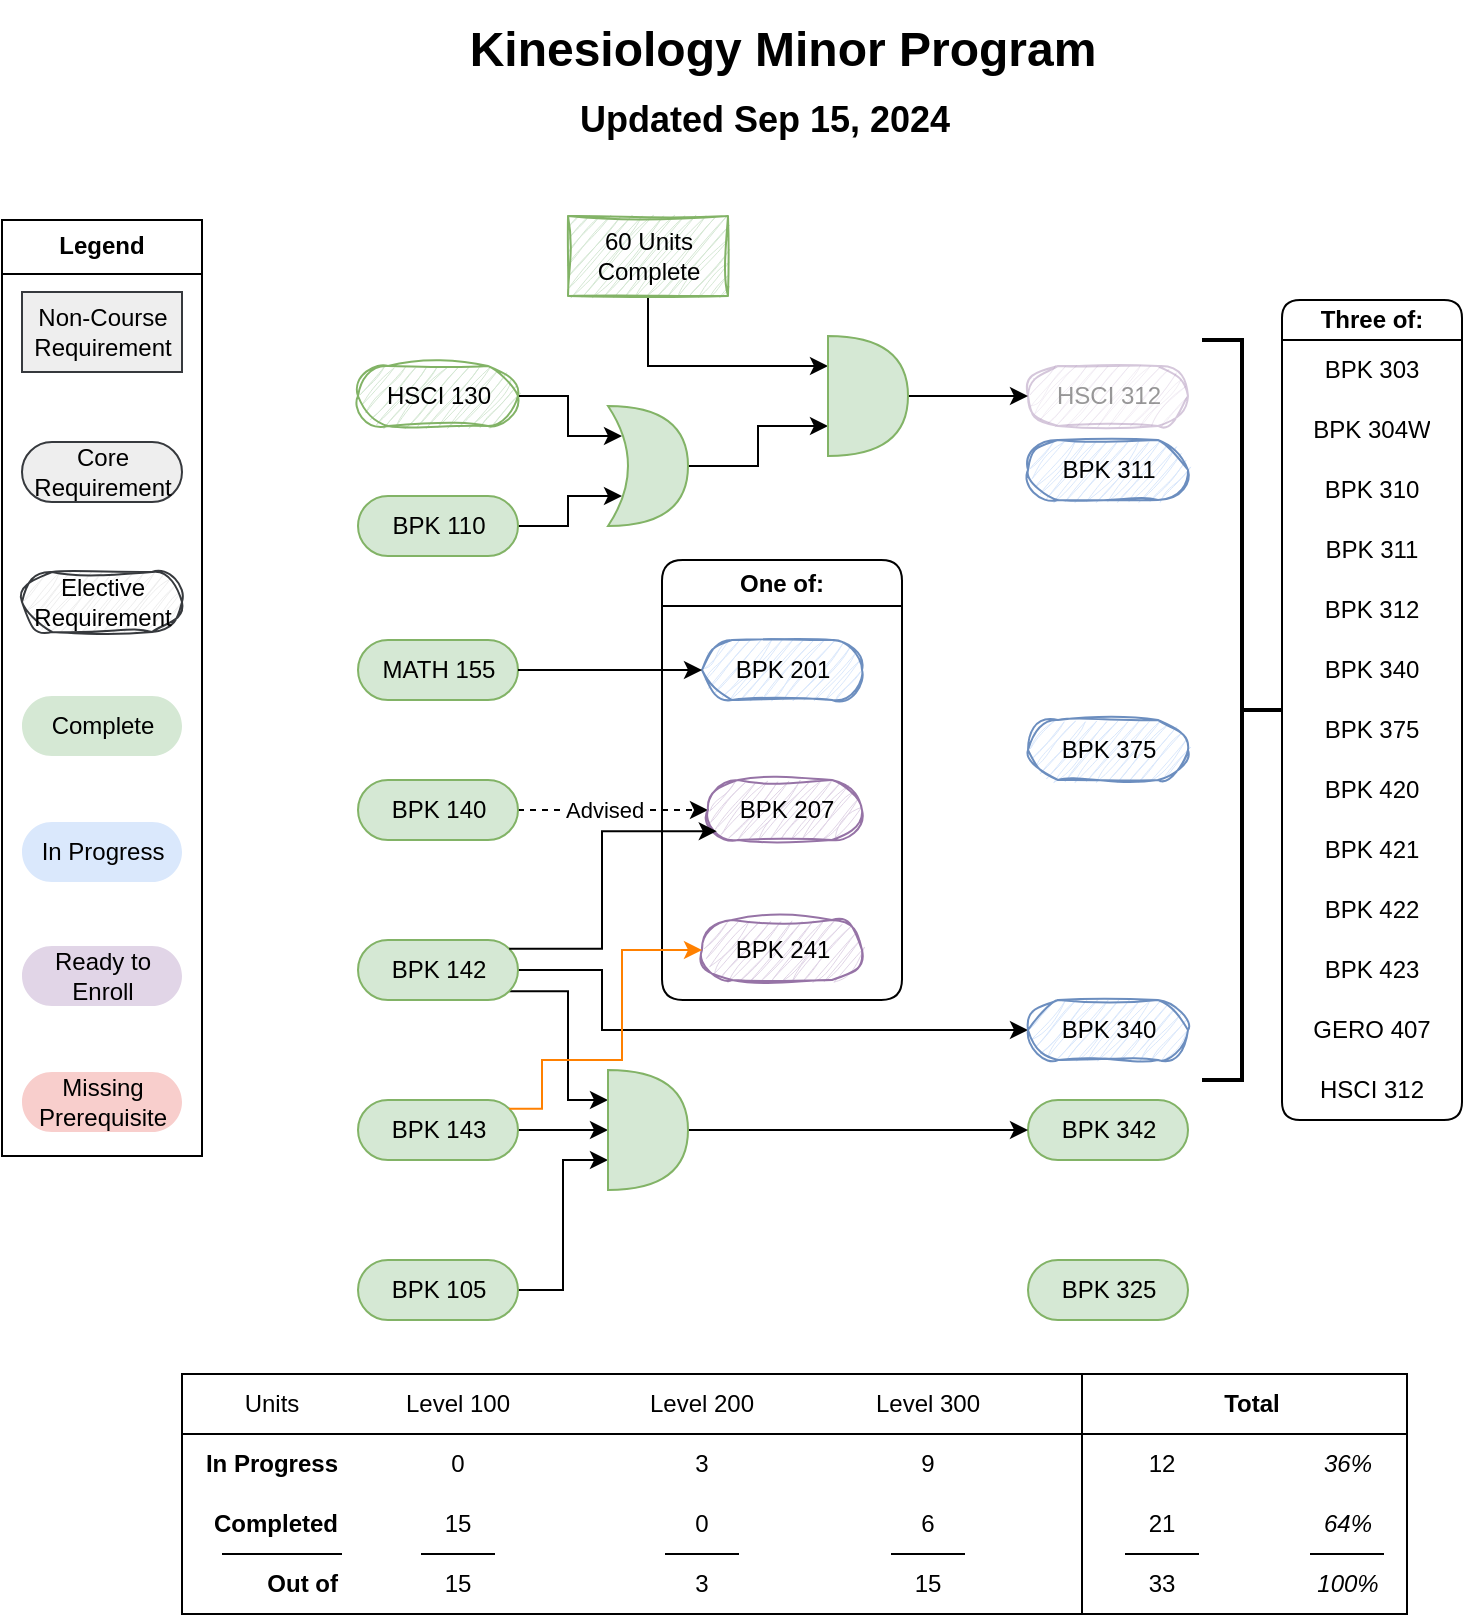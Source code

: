 <mxfile version="24.7.8">
  <diagram id="oRHZXf_7kzQQBno32S_X" name="Page-1">
    <mxGraphModel dx="898" dy="890" grid="1" gridSize="10" guides="1" tooltips="1" connect="1" arrows="1" fold="1" page="1" pageScale="1" pageWidth="850" pageHeight="1100" background="#ffffff" math="0" shadow="0">
      <root>
        <mxCell id="0" />
        <mxCell id="W3TFd2X2cm_PyBwLdbxR-7" value="Background" style="" parent="0" />
        <object label="BPK 311" Code="311" Department="BPK" Units="3" Course="Applied Human Nutrition" id="XY8hQe_RvVQksCa53cMi-2">
          <mxCell style="html=1;dashed=0;whitespace=wrap;shape=mxgraph.dfd.start;fillColor=#dae8fc;strokeColor=#6c8ebf;sketch=1;curveFitting=1;jiggle=2;" vertex="1" parent="W3TFd2X2cm_PyBwLdbxR-7">
            <mxGeometry x="553" y="320" width="80" height="30" as="geometry" />
          </mxCell>
        </object>
        <mxCell id="4BHLoPZqxFKhShOrZBmn-14" value="Box Arrangement" parent="0" />
        <mxCell id="4BHLoPZqxFKhShOrZBmn-17" value="One of:" style="swimlane;whiteSpace=wrap;html=1;rounded=1;glass=0;swimlaneFillColor=default;movable=1;resizable=1;rotatable=1;deletable=1;editable=1;locked=0;connectable=1;" parent="4BHLoPZqxFKhShOrZBmn-14" vertex="1">
          <mxGeometry x="370" y="380" width="120" height="220" as="geometry">
            <mxRectangle x="370" y="380" width="80" height="30" as="alternateBounds" />
          </mxGeometry>
        </mxCell>
        <mxCell id="4BHLoPZqxFKhShOrZBmn-18" value="" style="strokeWidth=2;html=1;shape=mxgraph.flowchart.annotation_2;align=left;labelPosition=right;pointerEvents=1;rotation=-180;" parent="4BHLoPZqxFKhShOrZBmn-14" vertex="1">
          <mxGeometry x="640" y="270" width="40" height="370" as="geometry" />
        </mxCell>
        <mxCell id="4BHLoPZqxFKhShOrZBmn-19" value="Three of:" style="swimlane;fontStyle=1;childLayout=stackLayout;horizontal=1;startSize=20;horizontalStack=0;resizeParent=1;resizeParentMax=0;resizeLast=0;collapsible=1;marginBottom=0;whiteSpace=wrap;html=1;rounded=1;align=center;" parent="4BHLoPZqxFKhShOrZBmn-14" vertex="1">
          <mxGeometry x="680" y="250" width="90" height="410" as="geometry" />
        </mxCell>
        <mxCell id="4BHLoPZqxFKhShOrZBmn-20" value="BPK 303" style="text;strokeColor=none;fillColor=none;align=center;verticalAlign=middle;spacingLeft=4;spacingRight=4;overflow=hidden;points=[[0,0.5],[1,0.5]];portConstraint=eastwest;rotatable=0;whiteSpace=wrap;html=1;" parent="4BHLoPZqxFKhShOrZBmn-19" vertex="1">
          <mxGeometry y="20" width="90" height="30" as="geometry" />
        </mxCell>
        <mxCell id="4BHLoPZqxFKhShOrZBmn-21" value="BPK 304W" style="text;strokeColor=none;fillColor=none;align=center;verticalAlign=middle;spacingLeft=4;spacingRight=4;overflow=hidden;points=[[0,0.5],[1,0.5]];portConstraint=eastwest;rotatable=0;whiteSpace=wrap;html=1;" parent="4BHLoPZqxFKhShOrZBmn-19" vertex="1">
          <mxGeometry y="50" width="90" height="30" as="geometry" />
        </mxCell>
        <mxCell id="4BHLoPZqxFKhShOrZBmn-22" value="BPK 310" style="text;strokeColor=none;fillColor=none;align=center;verticalAlign=middle;spacingLeft=4;spacingRight=4;overflow=hidden;points=[[0,0.5],[1,0.5]];portConstraint=eastwest;rotatable=0;whiteSpace=wrap;html=1;" parent="4BHLoPZqxFKhShOrZBmn-19" vertex="1">
          <mxGeometry y="80" width="90" height="30" as="geometry" />
        </mxCell>
        <mxCell id="4BHLoPZqxFKhShOrZBmn-28" value="BPK 311" style="text;strokeColor=none;fillColor=none;align=center;verticalAlign=middle;spacingLeft=4;spacingRight=4;overflow=hidden;points=[[0,0.5],[1,0.5]];portConstraint=eastwest;rotatable=0;whiteSpace=wrap;html=1;" parent="4BHLoPZqxFKhShOrZBmn-19" vertex="1">
          <mxGeometry y="110" width="90" height="30" as="geometry" />
        </mxCell>
        <mxCell id="4BHLoPZqxFKhShOrZBmn-29" value="BPK 312" style="text;strokeColor=none;fillColor=none;align=center;verticalAlign=middle;spacingLeft=4;spacingRight=4;overflow=hidden;points=[[0,0.5],[1,0.5]];portConstraint=eastwest;rotatable=0;whiteSpace=wrap;html=1;" parent="4BHLoPZqxFKhShOrZBmn-19" vertex="1">
          <mxGeometry y="140" width="90" height="30" as="geometry" />
        </mxCell>
        <mxCell id="4BHLoPZqxFKhShOrZBmn-30" value="BPK 340" style="text;strokeColor=none;fillColor=none;align=center;verticalAlign=middle;spacingLeft=4;spacingRight=4;overflow=hidden;points=[[0,0.5],[1,0.5]];portConstraint=eastwest;rotatable=0;whiteSpace=wrap;html=1;" parent="4BHLoPZqxFKhShOrZBmn-19" vertex="1">
          <mxGeometry y="170" width="90" height="30" as="geometry" />
        </mxCell>
        <mxCell id="4BHLoPZqxFKhShOrZBmn-31" value="BPK 375" style="text;strokeColor=none;fillColor=none;align=center;verticalAlign=middle;spacingLeft=4;spacingRight=4;overflow=hidden;points=[[0,0.5],[1,0.5]];portConstraint=eastwest;rotatable=0;whiteSpace=wrap;html=1;" parent="4BHLoPZqxFKhShOrZBmn-19" vertex="1">
          <mxGeometry y="200" width="90" height="30" as="geometry" />
        </mxCell>
        <mxCell id="4BHLoPZqxFKhShOrZBmn-32" value="BPK 420" style="text;strokeColor=none;fillColor=none;align=center;verticalAlign=middle;spacingLeft=4;spacingRight=4;overflow=hidden;points=[[0,0.5],[1,0.5]];portConstraint=eastwest;rotatable=0;whiteSpace=wrap;html=1;" parent="4BHLoPZqxFKhShOrZBmn-19" vertex="1">
          <mxGeometry y="230" width="90" height="30" as="geometry" />
        </mxCell>
        <mxCell id="4BHLoPZqxFKhShOrZBmn-33" value="BPK 421" style="text;strokeColor=none;fillColor=none;align=center;verticalAlign=middle;spacingLeft=4;spacingRight=4;overflow=hidden;points=[[0,0.5],[1,0.5]];portConstraint=eastwest;rotatable=0;whiteSpace=wrap;html=1;" parent="4BHLoPZqxFKhShOrZBmn-19" vertex="1">
          <mxGeometry y="260" width="90" height="30" as="geometry" />
        </mxCell>
        <mxCell id="4BHLoPZqxFKhShOrZBmn-34" value="BPK 422" style="text;strokeColor=none;fillColor=none;align=center;verticalAlign=middle;spacingLeft=4;spacingRight=4;overflow=hidden;points=[[0,0.5],[1,0.5]];portConstraint=eastwest;rotatable=0;whiteSpace=wrap;html=1;" parent="4BHLoPZqxFKhShOrZBmn-19" vertex="1">
          <mxGeometry y="290" width="90" height="30" as="geometry" />
        </mxCell>
        <mxCell id="4BHLoPZqxFKhShOrZBmn-35" value="BPK 423" style="text;strokeColor=none;fillColor=none;align=center;verticalAlign=middle;spacingLeft=4;spacingRight=4;overflow=hidden;points=[[0,0.5],[1,0.5]];portConstraint=eastwest;rotatable=0;whiteSpace=wrap;html=1;" parent="4BHLoPZqxFKhShOrZBmn-19" vertex="1">
          <mxGeometry y="320" width="90" height="30" as="geometry" />
        </mxCell>
        <mxCell id="4BHLoPZqxFKhShOrZBmn-36" value="GERO 407" style="text;strokeColor=none;fillColor=none;align=center;verticalAlign=middle;spacingLeft=4;spacingRight=4;overflow=hidden;points=[[0,0.5],[1,0.5]];portConstraint=eastwest;rotatable=0;whiteSpace=wrap;html=1;" parent="4BHLoPZqxFKhShOrZBmn-19" vertex="1">
          <mxGeometry y="350" width="90" height="30" as="geometry" />
        </mxCell>
        <mxCell id="4BHLoPZqxFKhShOrZBmn-37" value="HSCI 312" style="text;strokeColor=none;fillColor=none;align=center;verticalAlign=middle;spacingLeft=4;spacingRight=4;overflow=hidden;points=[[0,0.5],[1,0.5]];portConstraint=eastwest;rotatable=0;whiteSpace=wrap;html=1;" parent="4BHLoPZqxFKhShOrZBmn-19" vertex="1">
          <mxGeometry y="380" width="90" height="30" as="geometry" />
        </mxCell>
        <mxCell id="1" value="Diagram" parent="0" />
        <mxCell id="cINZNil0Zcbs7LyowT9o-32" value="" style="rounded=0;whiteSpace=wrap;html=1;shadow=0;glass=0;sketch=0;strokeColor=default;" parent="1" vertex="1">
          <mxGeometry x="130" y="787" width="612.5" height="120" as="geometry" />
        </mxCell>
        <mxCell id="cINZNil0Zcbs7LyowT9o-31" value="" style="rounded=0;whiteSpace=wrap;html=1;shadow=0;glass=0;sketch=0;strokeColor=default;" parent="1" vertex="1">
          <mxGeometry x="40" y="210" width="100" height="468" as="geometry" />
        </mxCell>
        <mxCell id="3WOV2BCKVk76SARKrsxa-23" style="edgeStyle=orthogonalEdgeStyle;rounded=0;orthogonalLoop=1;jettySize=auto;html=1;exitX=1;exitY=0.5;exitDx=0;exitDy=0;exitPerimeter=0;entryX=0.175;entryY=0.75;entryDx=0;entryDy=0;entryPerimeter=0;" parent="1" source="3WOV2BCKVk76SARKrsxa-2" target="3WOV2BCKVk76SARKrsxa-22" edge="1">
          <mxGeometry relative="1" as="geometry">
            <Array as="points">
              <mxPoint x="323" y="363" />
              <mxPoint x="323" y="348" />
            </Array>
          </mxGeometry>
        </mxCell>
        <object label="BPK 110" Course="Human Nutrition: Current Issues" Code="110" Units="3" Department="BPK" id="3WOV2BCKVk76SARKrsxa-2">
          <mxCell style="html=1;dashed=0;whitespace=wrap;shape=mxgraph.dfd.start;fillColor=#d5e8d4;strokeColor=#82b366;perimeterSpacing=0;shadow=0;" parent="1" vertex="1">
            <mxGeometry x="218" y="348" width="80" height="30" as="geometry" />
          </mxCell>
        </object>
        <mxCell id="3WOV2BCKVk76SARKrsxa-16" value="Advised" style="edgeStyle=orthogonalEdgeStyle;rounded=0;orthogonalLoop=1;jettySize=auto;html=1;exitX=1;exitY=0.5;exitDx=0;exitDy=0;exitPerimeter=0;dashed=1;entryX=0;entryY=0.5;entryDx=0;entryDy=0;entryPerimeter=0;labelPosition=right;verticalLabelPosition=middle;align=left;verticalAlign=middle;" parent="1" source="3WOV2BCKVk76SARKrsxa-3" target="3WOV2BCKVk76SARKrsxa-8" edge="1">
          <mxGeometry x="-0.537" relative="1" as="geometry">
            <mxPoint x="383" y="505" as="targetPoint" />
            <mxPoint as="offset" />
            <Array as="points">
              <mxPoint x="330" y="505" />
              <mxPoint x="330" y="505" />
            </Array>
          </mxGeometry>
        </mxCell>
        <object label="BPK 140" Course="Contemporary Health Issues" Department="BPK" Code="140" Units="3" id="3WOV2BCKVk76SARKrsxa-3">
          <mxCell style="html=1;dashed=0;whitespace=wrap;shape=mxgraph.dfd.start;fillColor=#d5e8d4;strokeColor=#82b366;" parent="1" vertex="1">
            <mxGeometry x="218" y="490" width="80" height="30" as="geometry" />
          </mxCell>
        </object>
        <mxCell id="3WOV2BCKVk76SARKrsxa-15" style="edgeStyle=orthogonalEdgeStyle;rounded=0;orthogonalLoop=1;jettySize=auto;html=1;exitX=1;exitY=0.5;exitDx=0;exitDy=0;exitPerimeter=0;entryX=0;entryY=0.5;entryDx=0;entryDy=0;entryPerimeter=0;" parent="1" source="3WOV2BCKVk76SARKrsxa-4" target="3WOV2BCKVk76SARKrsxa-10" edge="1">
          <mxGeometry relative="1" as="geometry">
            <Array as="points">
              <mxPoint x="340" y="585" />
              <mxPoint x="340" y="615" />
            </Array>
          </mxGeometry>
        </mxCell>
        <mxCell id="3WOV2BCKVk76SARKrsxa-21" style="edgeStyle=orthogonalEdgeStyle;rounded=0;orthogonalLoop=1;jettySize=auto;html=1;exitX=0;exitY=0;exitDx=75.605;exitDy=25.605;exitPerimeter=0;entryX=0;entryY=0.25;entryDx=0;entryDy=0;entryPerimeter=0;" parent="1" source="3WOV2BCKVk76SARKrsxa-4" target="3WOV2BCKVk76SARKrsxa-17" edge="1">
          <mxGeometry relative="1" as="geometry">
            <Array as="points">
              <mxPoint x="323" y="596" />
              <mxPoint x="323" y="650" />
            </Array>
          </mxGeometry>
        </mxCell>
        <object label="BPK 142" Course="Introduction to BPK" Code="142" Units="3" Department="BPK" id="3WOV2BCKVk76SARKrsxa-4">
          <mxCell style="html=1;dashed=0;whitespace=wrap;shape=mxgraph.dfd.start;fillColor=#d5e8d4;strokeColor=#82b366;" parent="1" vertex="1">
            <mxGeometry x="218" y="570" width="80" height="30" as="geometry" />
          </mxCell>
        </object>
        <mxCell id="3WOV2BCKVk76SARKrsxa-19" style="edgeStyle=orthogonalEdgeStyle;rounded=0;orthogonalLoop=1;jettySize=auto;html=1;exitX=1;exitY=0.5;exitDx=0;exitDy=0;exitPerimeter=0;entryX=0;entryY=0.5;entryDx=0;entryDy=0;entryPerimeter=0;" parent="1" source="3WOV2BCKVk76SARKrsxa-5" target="3WOV2BCKVk76SARKrsxa-17" edge="1">
          <mxGeometry relative="1" as="geometry" />
        </mxCell>
        <object label="BPK 143" Course="Exercise: Health and Performance" Department="BPK" Code="143" Units="3" id="3WOV2BCKVk76SARKrsxa-5">
          <mxCell style="html=1;dashed=0;whitespace=wrap;shape=mxgraph.dfd.start;fillColor=#d5e8d4;strokeColor=#82b366;" parent="1" vertex="1">
            <mxGeometry x="218" y="650" width="80" height="30" as="geometry" />
          </mxCell>
        </object>
        <mxCell id="3WOV2BCKVk76SARKrsxa-20" style="edgeStyle=orthogonalEdgeStyle;rounded=0;orthogonalLoop=1;jettySize=auto;html=1;exitX=1;exitY=0.5;exitDx=0;exitDy=0;exitPerimeter=0;entryX=0;entryY=0.75;entryDx=0;entryDy=0;entryPerimeter=0;" parent="1" source="3WOV2BCKVk76SARKrsxa-7" target="3WOV2BCKVk76SARKrsxa-17" edge="1">
          <mxGeometry relative="1" as="geometry" />
        </mxCell>
        <object label="BPK 105" Course="Fundamentals of Human Structure and Function" Department="BPK" Code="105" Units="3" id="3WOV2BCKVk76SARKrsxa-7">
          <mxCell style="html=1;dashed=0;whitespace=wrap;shape=mxgraph.dfd.start;fillColor=#d5e8d4;strokeColor=#82b366;" parent="1" vertex="1">
            <mxGeometry x="218" y="730" width="80" height="30" as="geometry" />
          </mxCell>
        </object>
        <object label="BPK 207" Course="Sensorimotor Control and Learning" Units="3" Department="BPK" Code="207" id="3WOV2BCKVk76SARKrsxa-8">
          <mxCell style="html=1;dashed=0;whitespace=wrap;shape=mxgraph.dfd.start;fillColor=#e1d5e7;strokeColor=#9673a6;sketch=1;curveFitting=1;jiggle=2;" parent="1" vertex="1">
            <mxGeometry x="393" y="490" width="77" height="30" as="geometry" />
          </mxCell>
        </object>
        <object label="BPK 342" Code="342" Department="BPK" Units="3" Course="Active Health" id="3WOV2BCKVk76SARKrsxa-9">
          <mxCell style="html=1;dashed=0;whitespace=wrap;shape=mxgraph.dfd.start;fillColor=#d5e8d4;strokeColor=#82b366;" parent="1" vertex="1">
            <mxGeometry x="553" y="650" width="80" height="30" as="geometry" />
          </mxCell>
        </object>
        <object label="BPK 340" Code="340" Department="BPK" Units="3" Course="Active Health: Behaviour and Promotion" id="3WOV2BCKVk76SARKrsxa-10">
          <mxCell style="html=1;dashed=0;whitespace=wrap;shape=mxgraph.dfd.start;fillColor=#dae8fc;strokeColor=#6c8ebf;sketch=1;curveFitting=1;jiggle=2;" parent="1" vertex="1">
            <mxGeometry x="553" y="600" width="80" height="30" as="geometry" />
          </mxCell>
        </object>
        <object label="BPK 375" Code="375" Department="BPK" Units="3" Course="Human Growth and Development" id="3WOV2BCKVk76SARKrsxa-11">
          <mxCell style="html=1;dashed=0;whitespace=wrap;shape=mxgraph.dfd.start;fillColor=#dae8fc;strokeColor=#6c8ebf;sketch=1;curveFitting=1;jiggle=2;" parent="1" vertex="1">
            <mxGeometry x="553" y="460" width="80" height="30" as="geometry" />
          </mxCell>
        </object>
        <object label="HSCI 312" Department="HSCI" Code="312" Units="3" Course="Health Promotion: Individuals and Communities" id="3WOV2BCKVk76SARKrsxa-12">
          <mxCell style="html=1;dashed=0;whitespace=wrap;shape=mxgraph.dfd.start;fillColor=#e1d5e7;strokeColor=#9673a6;sketch=1;curveFitting=1;jiggle=2;opacity=40;textOpacity=40;" parent="1" vertex="1">
            <mxGeometry x="553" y="283" width="80" height="30" as="geometry" />
          </mxCell>
        </object>
        <mxCell id="3WOV2BCKVk76SARKrsxa-18" style="edgeStyle=orthogonalEdgeStyle;rounded=0;orthogonalLoop=1;jettySize=auto;html=1;exitX=1;exitY=0.5;exitDx=0;exitDy=0;exitPerimeter=0;entryX=0;entryY=0.5;entryDx=0;entryDy=0;entryPerimeter=0;" parent="1" source="3WOV2BCKVk76SARKrsxa-17" target="3WOV2BCKVk76SARKrsxa-9" edge="1">
          <mxGeometry relative="1" as="geometry" />
        </mxCell>
        <mxCell id="3WOV2BCKVk76SARKrsxa-17" value="" style="shape=or;whiteSpace=wrap;html=1;fillColor=#d5e8d4;strokeColor=#82b366;" parent="1" vertex="1">
          <mxGeometry x="343" y="635" width="40" height="60" as="geometry" />
        </mxCell>
        <mxCell id="3WOV2BCKVk76SARKrsxa-29" style="edgeStyle=orthogonalEdgeStyle;rounded=0;orthogonalLoop=1;jettySize=auto;html=1;exitX=1;exitY=0.5;exitDx=0;exitDy=0;exitPerimeter=0;entryX=0;entryY=0.75;entryDx=0;entryDy=0;entryPerimeter=0;" parent="1" source="3WOV2BCKVk76SARKrsxa-22" target="3WOV2BCKVk76SARKrsxa-28" edge="1">
          <mxGeometry relative="1" as="geometry" />
        </mxCell>
        <mxCell id="3WOV2BCKVk76SARKrsxa-22" value="" style="shape=xor;whiteSpace=wrap;html=1;fillColor=#d5e8d4;strokeColor=#82b366;" parent="1" vertex="1">
          <mxGeometry x="343" y="303" width="40" height="60" as="geometry" />
        </mxCell>
        <mxCell id="3WOV2BCKVk76SARKrsxa-26" style="edgeStyle=orthogonalEdgeStyle;rounded=0;orthogonalLoop=1;jettySize=auto;html=1;exitX=1;exitY=0.5;exitDx=0;exitDy=0;exitPerimeter=0;entryX=0.175;entryY=0.25;entryDx=0;entryDy=0;entryPerimeter=0;" parent="1" source="3WOV2BCKVk76SARKrsxa-25" target="3WOV2BCKVk76SARKrsxa-22" edge="1">
          <mxGeometry relative="1" as="geometry">
            <Array as="points">
              <mxPoint x="323" y="298" />
              <mxPoint x="323" y="318" />
            </Array>
          </mxGeometry>
        </mxCell>
        <object label="HSCI 130" Department="HSCI" Code="130" Units="4" Course="Foundations of Health Science" id="3WOV2BCKVk76SARKrsxa-25">
          <mxCell style="html=1;dashed=0;whitespace=wrap;shape=mxgraph.dfd.start;fillColor=#d5e8d4;strokeColor=#82b366;sketch=1;curveFitting=1;jiggle=2;" parent="1" vertex="1">
            <mxGeometry x="218" y="283" width="80" height="30" as="geometry" />
          </mxCell>
        </object>
        <mxCell id="3WOV2BCKVk76SARKrsxa-30" style="edgeStyle=orthogonalEdgeStyle;rounded=0;orthogonalLoop=1;jettySize=auto;html=1;exitX=0.5;exitY=1;exitDx=0;exitDy=0;entryX=0;entryY=0.25;entryDx=0;entryDy=0;entryPerimeter=0;" parent="1" source="3WOV2BCKVk76SARKrsxa-27" target="3WOV2BCKVk76SARKrsxa-28" edge="1">
          <mxGeometry relative="1" as="geometry" />
        </mxCell>
        <mxCell id="3WOV2BCKVk76SARKrsxa-27" value="60 Units&lt;br&gt;Complete" style="html=1;dashed=0;whitespace=wrap;fillColor=#d5e8d4;strokeColor=#82b366;sketch=1;curveFitting=1;jiggle=2;" parent="1" vertex="1">
          <mxGeometry x="323" y="208" width="80" height="40" as="geometry" />
        </mxCell>
        <mxCell id="3WOV2BCKVk76SARKrsxa-31" style="edgeStyle=orthogonalEdgeStyle;rounded=0;orthogonalLoop=1;jettySize=auto;html=1;exitX=1;exitY=0.5;exitDx=0;exitDy=0;exitPerimeter=0;entryX=0;entryY=0.5;entryDx=0;entryDy=0;entryPerimeter=0;" parent="1" source="3WOV2BCKVk76SARKrsxa-28" target="3WOV2BCKVk76SARKrsxa-12" edge="1">
          <mxGeometry relative="1" as="geometry" />
        </mxCell>
        <mxCell id="3WOV2BCKVk76SARKrsxa-28" value="" style="shape=or;whiteSpace=wrap;html=1;fillColor=#d5e8d4;strokeColor=#82b366;" parent="1" vertex="1">
          <mxGeometry x="453" y="268" width="40" height="60" as="geometry" />
        </mxCell>
        <mxCell id="3WOV2BCKVk76SARKrsxa-32" value="Kinesiology Minor Program" style="text;strokeColor=none;fillColor=none;html=1;fontSize=24;fontStyle=1;verticalAlign=middle;align=center;" parent="1" vertex="1">
          <mxGeometry x="257.5" y="100" width="345" height="50" as="geometry" />
        </mxCell>
        <mxCell id="3WOV2BCKVk76SARKrsxa-33" value="Updated Sep 15, 2024" style="text;strokeColor=none;fillColor=none;html=1;fontSize=18;fontStyle=1;verticalAlign=middle;align=center;" parent="1" vertex="1">
          <mxGeometry x="323.5" y="140" width="195" height="40" as="geometry" />
        </mxCell>
        <object label="BPK 325" Code="325" Department="BPK" Units="3" Course="Basic Human Anatomy" id="cINZNil0Zcbs7LyowT9o-3">
          <mxCell style="html=1;dashed=0;whitespace=wrap;shape=mxgraph.dfd.start;fillColor=#d5e8d4;strokeColor=#82b366;" parent="1" vertex="1">
            <mxGeometry x="553" y="730" width="80" height="30" as="geometry" />
          </mxCell>
        </object>
        <mxCell id="cINZNil0Zcbs7LyowT9o-4" value="Level 100" style="text;html=1;strokeColor=none;fillColor=none;align=center;verticalAlign=middle;whiteSpace=wrap;rounded=0;fontStyle=0" parent="1" vertex="1">
          <mxGeometry x="238" y="787" width="60" height="30" as="geometry" />
        </mxCell>
        <mxCell id="cINZNil0Zcbs7LyowT9o-5" value="Level 200" style="text;html=1;strokeColor=none;fillColor=none;align=center;verticalAlign=middle;whiteSpace=wrap;rounded=0;fontStyle=0" parent="1" vertex="1">
          <mxGeometry x="360" y="787" width="60" height="30" as="geometry" />
        </mxCell>
        <mxCell id="cINZNil0Zcbs7LyowT9o-6" value="Level 300" style="text;html=1;strokeColor=none;fillColor=none;align=center;verticalAlign=middle;whiteSpace=wrap;rounded=0;fontStyle=0" parent="1" vertex="1">
          <mxGeometry x="473" y="787" width="60" height="30" as="geometry" />
        </mxCell>
        <mxCell id="cINZNil0Zcbs7LyowT9o-7" value="Completed" style="text;html=1;strokeColor=none;fillColor=none;align=right;verticalAlign=middle;whiteSpace=wrap;rounded=0;fontStyle=1" parent="1" vertex="1">
          <mxGeometry x="150" y="847" width="60" height="30" as="geometry" />
        </mxCell>
        <mxCell id="cINZNil0Zcbs7LyowT9o-8" value="Out of" style="text;html=1;strokeColor=none;fillColor=none;align=right;verticalAlign=middle;whiteSpace=wrap;rounded=0;fontStyle=1;glass=0;shadow=0;" parent="1" vertex="1">
          <mxGeometry x="150" y="877" width="60" height="30" as="geometry" />
        </mxCell>
        <mxCell id="cINZNil0Zcbs7LyowT9o-9" value="15" style="text;html=1;strokeColor=none;fillColor=none;align=center;verticalAlign=middle;whiteSpace=wrap;rounded=0;" parent="1" vertex="1">
          <mxGeometry x="238" y="847" width="60" height="30" as="geometry" />
        </mxCell>
        <mxCell id="cINZNil0Zcbs7LyowT9o-10" value="15" style="text;html=1;strokeColor=none;fillColor=none;align=center;verticalAlign=middle;whiteSpace=wrap;rounded=0;glass=0;shadow=0;" parent="1" vertex="1">
          <mxGeometry x="238" y="877" width="60" height="30" as="geometry" />
        </mxCell>
        <mxCell id="cINZNil0Zcbs7LyowT9o-11" value="3" style="text;html=1;strokeColor=none;fillColor=none;align=center;verticalAlign=middle;whiteSpace=wrap;rounded=0;glass=0;shadow=0;" parent="1" vertex="1">
          <mxGeometry x="360" y="877" width="60" height="30" as="geometry" />
        </mxCell>
        <mxCell id="cINZNil0Zcbs7LyowT9o-12" value="0" style="text;html=1;strokeColor=none;fillColor=none;align=center;verticalAlign=middle;whiteSpace=wrap;rounded=0;" parent="1" vertex="1">
          <mxGeometry x="360" y="847" width="60" height="30" as="geometry" />
        </mxCell>
        <mxCell id="cINZNil0Zcbs7LyowT9o-13" value="6" style="text;html=1;strokeColor=none;fillColor=none;align=center;verticalAlign=middle;whiteSpace=wrap;rounded=0;" parent="1" vertex="1">
          <mxGeometry x="473" y="847" width="60" height="30" as="geometry" />
        </mxCell>
        <mxCell id="cINZNil0Zcbs7LyowT9o-14" value="15" style="text;html=1;strokeColor=none;fillColor=none;align=center;verticalAlign=middle;whiteSpace=wrap;rounded=0;glass=0;shadow=0;" parent="1" vertex="1">
          <mxGeometry x="473" y="877" width="60" height="30" as="geometry" />
        </mxCell>
        <mxCell id="cINZNil0Zcbs7LyowT9o-15" value="0" style="text;html=1;strokeColor=none;fillColor=none;align=center;verticalAlign=middle;whiteSpace=wrap;rounded=0;" parent="1" vertex="1">
          <mxGeometry x="238" y="817" width="60" height="30" as="geometry" />
        </mxCell>
        <mxCell id="cINZNil0Zcbs7LyowT9o-16" value="3" style="text;html=1;strokeColor=none;fillColor=none;align=center;verticalAlign=middle;whiteSpace=wrap;rounded=0;" parent="1" vertex="1">
          <mxGeometry x="360" y="817" width="60" height="30" as="geometry" />
        </mxCell>
        <mxCell id="cINZNil0Zcbs7LyowT9o-17" value="9" style="text;html=1;strokeColor=none;fillColor=none;align=center;verticalAlign=middle;whiteSpace=wrap;rounded=0;" parent="1" vertex="1">
          <mxGeometry x="473" y="817" width="60" height="30" as="geometry" />
        </mxCell>
        <mxCell id="cINZNil0Zcbs7LyowT9o-18" value="In Progress" style="text;html=1;strokeColor=none;fillColor=none;align=right;verticalAlign=middle;whiteSpace=wrap;rounded=0;fontStyle=1" parent="1" vertex="1">
          <mxGeometry x="140" y="817" width="70" height="30" as="geometry" />
        </mxCell>
        <mxCell id="cINZNil0Zcbs7LyowT9o-19" value="Total" style="text;html=1;strokeColor=none;fillColor=none;align=center;verticalAlign=middle;whiteSpace=wrap;rounded=0;fontStyle=1" parent="1" vertex="1">
          <mxGeometry x="580" y="787" width="170" height="30" as="geometry" />
        </mxCell>
        <mxCell id="cINZNil0Zcbs7LyowT9o-20" value="64%" style="text;html=1;strokeColor=none;fillColor=none;align=center;verticalAlign=middle;whiteSpace=wrap;rounded=0;fontStyle=2" parent="1" vertex="1">
          <mxGeometry x="682.5" y="847" width="60" height="30" as="geometry" />
        </mxCell>
        <mxCell id="cINZNil0Zcbs7LyowT9o-21" value="100%" style="text;html=1;strokeColor=none;fillColor=none;align=center;verticalAlign=middle;whiteSpace=wrap;rounded=0;fontStyle=2;glass=0;shadow=0;" parent="1" vertex="1">
          <mxGeometry x="682.5" y="877" width="60" height="30" as="geometry" />
        </mxCell>
        <mxCell id="cINZNil0Zcbs7LyowT9o-22" value="36%" style="text;html=1;strokeColor=none;fillColor=none;align=center;verticalAlign=middle;whiteSpace=wrap;rounded=0;fontStyle=2" parent="1" vertex="1">
          <mxGeometry x="682.5" y="817" width="60" height="30" as="geometry" />
        </mxCell>
        <object label="Core&lt;br&gt;Requirement" id="cINZNil0Zcbs7LyowT9o-23">
          <mxCell style="html=1;dashed=0;whitespace=wrap;shape=mxgraph.dfd.start;perimeterSpacing=0;shadow=0;fillColor=#eeeeee;strokeColor=#36393d;" parent="1" vertex="1">
            <mxGeometry x="50" y="321" width="80" height="30" as="geometry" />
          </mxCell>
        </object>
        <object label="Elective&lt;br&gt;Requirement" id="cINZNil0Zcbs7LyowT9o-24">
          <mxCell style="html=1;dashed=0;whitespace=wrap;shape=mxgraph.dfd.start;perimeterSpacing=0;shadow=0;sketch=1;curveFitting=1;jiggle=2;fillColor=#eeeeee;strokeColor=#36393d;" parent="1" vertex="1">
            <mxGeometry x="50" y="386" width="80" height="30" as="geometry" />
          </mxCell>
        </object>
        <object label="Complete" id="cINZNil0Zcbs7LyowT9o-25">
          <mxCell style="html=1;dashed=0;whitespace=wrap;shape=mxgraph.dfd.start;perimeterSpacing=0;shadow=0;fillColor=#d5e8d4;strokeColor=none;" parent="1" vertex="1">
            <mxGeometry x="50" y="448" width="80" height="30" as="geometry" />
          </mxCell>
        </object>
        <object label="In Progress" id="cINZNil0Zcbs7LyowT9o-26">
          <mxCell style="html=1;dashed=0;whitespace=wrap;shape=mxgraph.dfd.start;perimeterSpacing=0;shadow=0;fillColor=#dae8fc;strokeColor=none;" parent="1" vertex="1">
            <mxGeometry x="50" y="511" width="80" height="30" as="geometry" />
          </mxCell>
        </object>
        <object label="Ready to&lt;br&gt;Enroll" id="cINZNil0Zcbs7LyowT9o-27">
          <mxCell style="html=1;dashed=0;whitespace=wrap;shape=mxgraph.dfd.start;perimeterSpacing=0;shadow=0;fillColor=#e1d5e7;strokeColor=none;" parent="1" vertex="1">
            <mxGeometry x="50" y="573" width="80" height="30" as="geometry" />
          </mxCell>
        </object>
        <object label="Missing&lt;br&gt;Prerequisite" id="cINZNil0Zcbs7LyowT9o-28">
          <mxCell style="html=1;dashed=0;whitespace=wrap;shape=mxgraph.dfd.start;perimeterSpacing=0;shadow=0;fillColor=#f8cecc;strokeColor=none;" parent="1" vertex="1">
            <mxGeometry x="50" y="636" width="80" height="30" as="geometry" />
          </mxCell>
        </object>
        <mxCell id="cINZNil0Zcbs7LyowT9o-29" value="Non-Course&lt;br&gt;Requirement" style="html=1;dashed=0;whitespace=wrap;fillColor=#eeeeee;strokeColor=#36393d;" parent="1" vertex="1">
          <mxGeometry x="50" y="246" width="80" height="40" as="geometry" />
        </mxCell>
        <mxCell id="cINZNil0Zcbs7LyowT9o-30" value="Legend&lt;br&gt;" style="text;html=1;strokeColor=none;fillColor=none;align=center;verticalAlign=middle;whiteSpace=wrap;rounded=0;fontStyle=1" parent="1" vertex="1">
          <mxGeometry x="60" y="208" width="60" height="30" as="geometry" />
        </mxCell>
        <mxCell id="cINZNil0Zcbs7LyowT9o-33" value="" style="endArrow=none;html=1;rounded=0;exitX=0;exitY=0;exitDx=0;exitDy=0;" parent="1" source="cINZNil0Zcbs7LyowT9o-8" edge="1">
          <mxGeometry width="50" height="50" relative="1" as="geometry">
            <mxPoint x="160" y="877" as="sourcePoint" />
            <mxPoint x="210" y="877" as="targetPoint" />
          </mxGeometry>
        </mxCell>
        <mxCell id="cINZNil0Zcbs7LyowT9o-34" value="" style="endArrow=none;html=1;rounded=0;" parent="1" edge="1">
          <mxGeometry width="50" height="50" relative="1" as="geometry">
            <mxPoint x="249.5" y="877" as="sourcePoint" />
            <mxPoint x="286.5" y="877" as="targetPoint" />
          </mxGeometry>
        </mxCell>
        <mxCell id="cINZNil0Zcbs7LyowT9o-35" value="" style="endArrow=none;html=1;rounded=0;" parent="1" edge="1">
          <mxGeometry width="50" height="50" relative="1" as="geometry">
            <mxPoint x="371.5" y="877" as="sourcePoint" />
            <mxPoint x="408.5" y="877" as="targetPoint" />
          </mxGeometry>
        </mxCell>
        <mxCell id="cINZNil0Zcbs7LyowT9o-36" value="" style="endArrow=none;html=1;rounded=0;" parent="1" edge="1">
          <mxGeometry width="50" height="50" relative="1" as="geometry">
            <mxPoint x="484.5" y="877" as="sourcePoint" />
            <mxPoint x="521.5" y="877" as="targetPoint" />
          </mxGeometry>
        </mxCell>
        <mxCell id="cINZNil0Zcbs7LyowT9o-37" value="" style="endArrow=none;html=1;rounded=0;" parent="1" edge="1">
          <mxGeometry width="50" height="50" relative="1" as="geometry">
            <mxPoint x="694" y="877" as="sourcePoint" />
            <mxPoint x="731" y="877" as="targetPoint" />
          </mxGeometry>
        </mxCell>
        <mxCell id="cINZNil0Zcbs7LyowT9o-38" value="" style="endArrow=none;html=1;rounded=0;" parent="1" edge="1">
          <mxGeometry width="50" height="50" relative="1" as="geometry">
            <mxPoint x="40" y="237.05" as="sourcePoint" />
            <mxPoint x="140" y="237.05" as="targetPoint" />
          </mxGeometry>
        </mxCell>
        <mxCell id="cINZNil0Zcbs7LyowT9o-39" value="Units" style="text;html=1;strokeColor=none;fillColor=none;align=center;verticalAlign=middle;whiteSpace=wrap;rounded=0;fontStyle=0;labelBorderColor=none;" parent="1" vertex="1">
          <mxGeometry x="135" y="792" width="80" height="20" as="geometry" />
        </mxCell>
        <mxCell id="W3TFd2X2cm_PyBwLdbxR-1" value="21" style="text;html=1;strokeColor=none;fillColor=none;align=center;verticalAlign=middle;whiteSpace=wrap;rounded=0;" parent="1" vertex="1">
          <mxGeometry x="590" y="847" width="60" height="30" as="geometry" />
        </mxCell>
        <mxCell id="W3TFd2X2cm_PyBwLdbxR-2" value="33" style="text;html=1;strokeColor=none;fillColor=none;align=center;verticalAlign=middle;whiteSpace=wrap;rounded=0;glass=0;shadow=0;" parent="1" vertex="1">
          <mxGeometry x="590" y="877" width="60" height="30" as="geometry" />
        </mxCell>
        <mxCell id="W3TFd2X2cm_PyBwLdbxR-3" value="12" style="text;html=1;strokeColor=none;fillColor=none;align=center;verticalAlign=middle;whiteSpace=wrap;rounded=0;" parent="1" vertex="1">
          <mxGeometry x="590" y="817" width="60" height="30" as="geometry" />
        </mxCell>
        <mxCell id="W3TFd2X2cm_PyBwLdbxR-4" value="" style="endArrow=none;html=1;rounded=0;" parent="1" edge="1">
          <mxGeometry width="50" height="50" relative="1" as="geometry">
            <mxPoint x="601.5" y="877" as="sourcePoint" />
            <mxPoint x="638.5" y="877" as="targetPoint" />
          </mxGeometry>
        </mxCell>
        <mxCell id="W3TFd2X2cm_PyBwLdbxR-5" value="" style="endArrow=none;html=1;rounded=0;entryX=0;entryY=0;entryDx=0;entryDy=0;" parent="1" target="cINZNil0Zcbs7LyowT9o-19" edge="1">
          <mxGeometry width="50" height="50" relative="1" as="geometry">
            <mxPoint x="580" y="907" as="sourcePoint" />
            <mxPoint x="610" y="937" as="targetPoint" />
          </mxGeometry>
        </mxCell>
        <mxCell id="W3TFd2X2cm_PyBwLdbxR-6" value="" style="endArrow=none;html=1;rounded=0;exitX=0;exitY=0.25;exitDx=0;exitDy=0;entryX=1;entryY=0;entryDx=0;entryDy=0;" parent="1" source="cINZNil0Zcbs7LyowT9o-32" target="cINZNil0Zcbs7LyowT9o-22" edge="1">
          <mxGeometry width="50" height="50" relative="1" as="geometry">
            <mxPoint x="396" y="967" as="sourcePoint" />
            <mxPoint x="446" y="917" as="targetPoint" />
          </mxGeometry>
        </mxCell>
        <object label="MATH 155" Course="Calculus II" Department="MATH" Code="155" Units="3" id="4BHLoPZqxFKhShOrZBmn-1">
          <mxCell style="html=1;dashed=0;whitespace=wrap;shape=mxgraph.dfd.start;fillColor=#d5e8d4;strokeColor=#82b366;shadow=0;" parent="1" vertex="1">
            <mxGeometry x="218" y="420" width="80" height="30" as="geometry" />
          </mxCell>
        </object>
        <object label="BPK 201" Course="Biomechanics" Units="3" Department="BPK" Code="201" id="4BHLoPZqxFKhShOrZBmn-3">
          <mxCell style="html=1;dashed=0;whitespace=wrap;shape=mxgraph.dfd.start;fillColor=#dae8fc;strokeColor=#6c8ebf;sketch=1;curveFitting=1;jiggle=2;" parent="1" vertex="1">
            <mxGeometry x="390" y="420" width="80" height="30" as="geometry" />
          </mxCell>
        </object>
        <mxCell id="4BHLoPZqxFKhShOrZBmn-4" style="edgeStyle=orthogonalEdgeStyle;rounded=0;orthogonalLoop=1;jettySize=auto;html=1;exitX=1;exitY=0.5;exitDx=0;exitDy=0;exitPerimeter=0;entryX=0;entryY=0.5;entryDx=0;entryDy=0;entryPerimeter=0;" parent="1" source="4BHLoPZqxFKhShOrZBmn-1" target="4BHLoPZqxFKhShOrZBmn-3" edge="1">
          <mxGeometry relative="1" as="geometry" />
        </mxCell>
        <mxCell id="4BHLoPZqxFKhShOrZBmn-11" style="edgeStyle=orthogonalEdgeStyle;rounded=0;orthogonalLoop=1;jettySize=auto;html=1;exitX=0;exitY=0;exitDx=75.605;exitDy=4.395;exitPerimeter=0;entryX=0;entryY=0;entryDx=4.395;entryDy=25.605;entryPerimeter=0;" parent="1" source="3WOV2BCKVk76SARKrsxa-4" target="3WOV2BCKVk76SARKrsxa-8" edge="1">
          <mxGeometry relative="1" as="geometry">
            <Array as="points">
              <mxPoint x="340" y="574" />
              <mxPoint x="340" y="516" />
            </Array>
          </mxGeometry>
        </mxCell>
        <object label="BPK 241" Course="Biomechanics" Units="3" Department="BPK" Code="201" id="4BHLoPZqxFKhShOrZBmn-12">
          <mxCell style="html=1;dashed=0;whitespace=wrap;shape=mxgraph.dfd.start;fillColor=#e1d5e7;strokeColor=#9673a6;sketch=1;curveFitting=1;jiggle=2;" parent="1" vertex="1">
            <mxGeometry x="390" y="560" width="80" height="30" as="geometry" />
          </mxCell>
        </object>
        <mxCell id="4BHLoPZqxFKhShOrZBmn-13" style="edgeStyle=orthogonalEdgeStyle;rounded=0;orthogonalLoop=1;jettySize=auto;html=1;exitX=0;exitY=0;exitDx=75.605;exitDy=4.395;exitPerimeter=0;entryX=0;entryY=0.5;entryDx=0;entryDy=0;entryPerimeter=0;strokeColor=#FF8000;" parent="1" source="3WOV2BCKVk76SARKrsxa-5" target="4BHLoPZqxFKhShOrZBmn-12" edge="1">
          <mxGeometry relative="1" as="geometry">
            <Array as="points">
              <mxPoint x="310" y="654" />
              <mxPoint x="310" y="630" />
              <mxPoint x="350" y="630" />
              <mxPoint x="350" y="575" />
            </Array>
          </mxGeometry>
        </mxCell>
      </root>
    </mxGraphModel>
  </diagram>
</mxfile>
